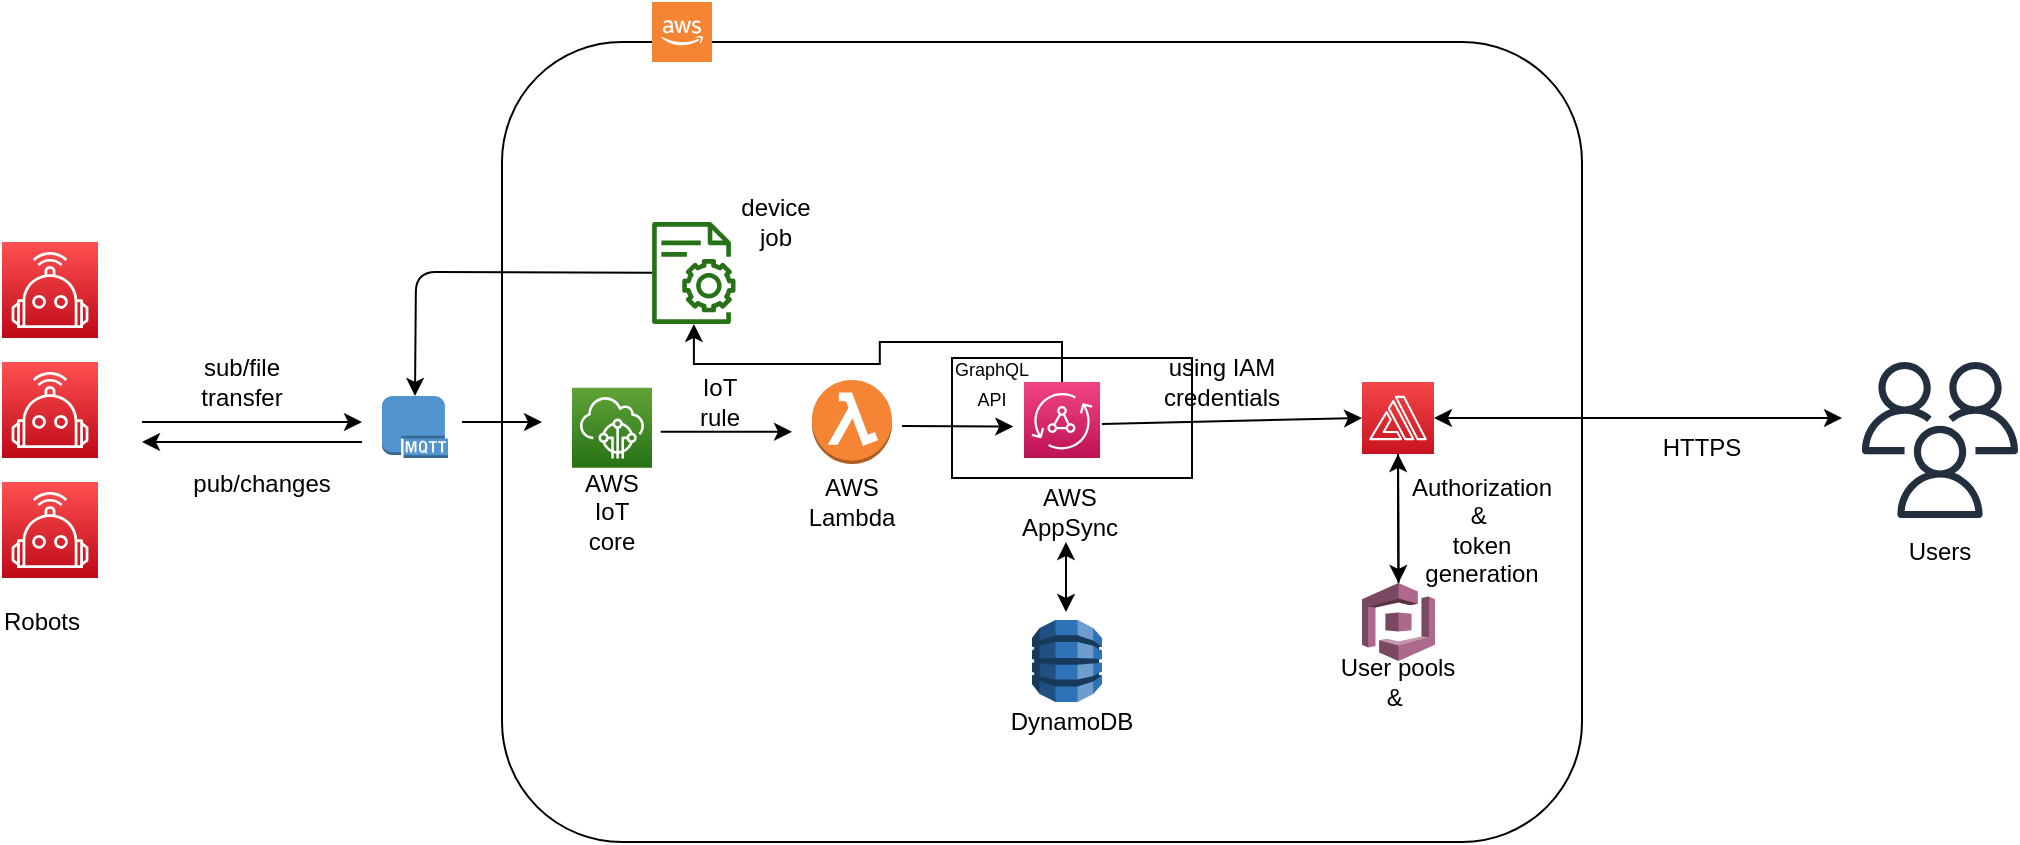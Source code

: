 <mxfile version="14.9.6" type="device"><diagram id="DvfDlWT3eugvfe8ufDmy" name="Page-1"><mxGraphModel dx="1262" dy="678" grid="1" gridSize="10" guides="1" tooltips="1" connect="1" arrows="1" fold="1" page="1" pageScale="1" pageWidth="850" pageHeight="1100" math="0" shadow="0"><root><mxCell id="0"/><mxCell id="1" parent="0"/><mxCell id="vvRZrIsYKTEpw2V3dLKD-1" value="" style="rounded=1;whiteSpace=wrap;html=1;" parent="1" vertex="1"><mxGeometry x="320" y="170" width="540" height="400" as="geometry"/></mxCell><mxCell id="vvRZrIsYKTEpw2V3dLKD-2" value="" style="outlineConnect=0;dashed=0;verticalLabelPosition=bottom;verticalAlign=top;align=center;html=1;shape=mxgraph.aws3.cloud_2;fillColor=#F58534;gradientColor=none;" parent="1" vertex="1"><mxGeometry x="395" y="150" width="30" height="30" as="geometry"/></mxCell><mxCell id="vvRZrIsYKTEpw2V3dLKD-3" value="" style="points=[[0,0,0],[0.25,0,0],[0.5,0,0],[0.75,0,0],[1,0,0],[0,1,0],[0.25,1,0],[0.5,1,0],[0.75,1,0],[1,1,0],[0,0.25,0],[0,0.5,0],[0,0.75,0],[1,0.25,0],[1,0.5,0],[1,0.75,0]];outlineConnect=0;fontColor=#232F3E;gradientColor=#FE5151;gradientDirection=north;fillColor=#BE0917;strokeColor=#ffffff;dashed=0;verticalLabelPosition=bottom;verticalAlign=top;align=center;html=1;fontSize=12;fontStyle=0;aspect=fixed;shape=mxgraph.aws4.resourceIcon;resIcon=mxgraph.aws4.robotics;" parent="1" vertex="1"><mxGeometry x="70" y="270" width="48" height="48" as="geometry"/></mxCell><mxCell id="vvRZrIsYKTEpw2V3dLKD-6" value="" style="points=[[0,0,0],[0.25,0,0],[0.5,0,0],[0.75,0,0],[1,0,0],[0,1,0],[0.25,1,0],[0.5,1,0],[0.75,1,0],[1,1,0],[0,0.25,0],[0,0.5,0],[0,0.75,0],[1,0.25,0],[1,0.5,0],[1,0.75,0]];outlineConnect=0;fontColor=#232F3E;gradientColor=#FE5151;gradientDirection=north;fillColor=#BE0917;strokeColor=#ffffff;dashed=0;verticalLabelPosition=bottom;verticalAlign=top;align=center;html=1;fontSize=12;fontStyle=0;aspect=fixed;shape=mxgraph.aws4.resourceIcon;resIcon=mxgraph.aws4.robotics;" parent="1" vertex="1"><mxGeometry x="70" y="330" width="48" height="48" as="geometry"/></mxCell><mxCell id="vvRZrIsYKTEpw2V3dLKD-7" value="" style="points=[[0,0,0],[0.25,0,0],[0.5,0,0],[0.75,0,0],[1,0,0],[0,1,0],[0.25,1,0],[0.5,1,0],[0.75,1,0],[1,1,0],[0,0.25,0],[0,0.5,0],[0,0.75,0],[1,0.25,0],[1,0.5,0],[1,0.75,0]];outlineConnect=0;fontColor=#232F3E;gradientColor=#FE5151;gradientDirection=north;fillColor=#BE0917;strokeColor=#ffffff;dashed=0;verticalLabelPosition=bottom;verticalAlign=top;align=center;html=1;fontSize=12;fontStyle=0;aspect=fixed;shape=mxgraph.aws4.resourceIcon;resIcon=mxgraph.aws4.robotics;" parent="1" vertex="1"><mxGeometry x="70" y="390" width="48" height="48" as="geometry"/></mxCell><mxCell id="vvRZrIsYKTEpw2V3dLKD-10" value="sub/file transfer" style="text;html=1;strokeColor=none;fillColor=none;align=center;verticalAlign=middle;whiteSpace=wrap;rounded=0;" parent="1" vertex="1"><mxGeometry x="170" y="330" width="40" height="20" as="geometry"/></mxCell><mxCell id="vvRZrIsYKTEpw2V3dLKD-11" value="Robots" style="text;html=1;strokeColor=none;fillColor=none;align=center;verticalAlign=middle;whiteSpace=wrap;rounded=0;" parent="1" vertex="1"><mxGeometry x="70" y="450" width="40" height="20" as="geometry"/></mxCell><mxCell id="vvRZrIsYKTEpw2V3dLKD-23" value="AWS IoT core" style="text;html=1;strokeColor=none;fillColor=none;align=center;verticalAlign=middle;whiteSpace=wrap;rounded=0;" parent="1" vertex="1"><mxGeometry x="355" y="394.88" width="40" height="20" as="geometry"/></mxCell><mxCell id="vvRZrIsYKTEpw2V3dLKD-24" value="" style="outlineConnect=0;dashed=0;verticalLabelPosition=bottom;verticalAlign=top;align=center;html=1;shape=mxgraph.aws3.lambda_function;fillColor=#F58534;gradientColor=none;" parent="1" vertex="1"><mxGeometry x="475" y="339" width="40" height="42" as="geometry"/></mxCell><mxCell id="vvRZrIsYKTEpw2V3dLKD-25" value="AWS Lambda" style="text;html=1;strokeColor=none;fillColor=none;align=center;verticalAlign=middle;whiteSpace=wrap;rounded=0;" parent="1" vertex="1"><mxGeometry x="475" y="390" width="40" height="20" as="geometry"/></mxCell><mxCell id="vvRZrIsYKTEpw2V3dLKD-26" value="" style="endArrow=classic;html=1;" parent="1" edge="1"><mxGeometry width="50" height="50" relative="1" as="geometry"><mxPoint x="399.38" y="364.88" as="sourcePoint"/><mxPoint x="465.0" y="364.88" as="targetPoint"/></mxGeometry></mxCell><mxCell id="vvRZrIsYKTEpw2V3dLKD-27" value="IoT rule" style="text;html=1;strokeColor=none;fillColor=none;align=center;verticalAlign=middle;whiteSpace=wrap;rounded=0;" parent="1" vertex="1"><mxGeometry x="409.38" y="340" width="40" height="20" as="geometry"/></mxCell><mxCell id="vvRZrIsYKTEpw2V3dLKD-28" value="" style="points=[[0,0,0],[0.25,0,0],[0.5,0,0],[0.75,0,0],[1,0,0],[0,1,0],[0.25,1,0],[0.5,1,0],[0.75,1,0],[1,1,0],[0,0.25,0],[0,0.5,0],[0,0.75,0],[1,0.25,0],[1,0.5,0],[1,0.75,0]];outlineConnect=0;fontColor=#232F3E;gradientColor=#60A337;gradientDirection=north;fillColor=#277116;strokeColor=#ffffff;dashed=0;verticalLabelPosition=bottom;verticalAlign=top;align=center;html=1;fontSize=12;fontStyle=0;aspect=fixed;shape=mxgraph.aws4.resourceIcon;resIcon=mxgraph.aws4.iot_core;" parent="1" vertex="1"><mxGeometry x="355" y="342.88" width="40" height="40" as="geometry"/></mxCell><mxCell id="vvRZrIsYKTEpw2V3dLKD-29" value="" style="outlineConnect=0;fontColor=#232F3E;gradientColor=none;fillColor=#232F3E;strokeColor=none;dashed=0;verticalLabelPosition=bottom;verticalAlign=top;align=center;html=1;fontSize=12;fontStyle=0;aspect=fixed;pointerEvents=1;shape=mxgraph.aws4.users;" parent="1" vertex="1"><mxGeometry x="1000" y="330" width="78" height="78" as="geometry"/></mxCell><mxCell id="vvRZrIsYKTEpw2V3dLKD-30" value="" style="endArrow=classic;startArrow=classic;html=1;entryX=1;entryY=0.5;entryDx=0;entryDy=0;entryPerimeter=0;" parent="1" target="Rce5fyvBqQvNIyXDBSTb-2" edge="1"><mxGeometry width="50" height="50" relative="1" as="geometry"><mxPoint x="990" y="358" as="sourcePoint"/><mxPoint x="920" y="322.88" as="targetPoint"/></mxGeometry></mxCell><mxCell id="vvRZrIsYKTEpw2V3dLKD-31" value="HTTPS" style="text;html=1;strokeColor=none;fillColor=none;align=center;verticalAlign=middle;whiteSpace=wrap;rounded=0;" parent="1" vertex="1"><mxGeometry x="900" y="362.88" width="40" height="20" as="geometry"/></mxCell><mxCell id="vvRZrIsYKTEpw2V3dLKD-32" value="Users" style="text;html=1;strokeColor=none;fillColor=none;align=center;verticalAlign=middle;whiteSpace=wrap;rounded=0;" parent="1" vertex="1"><mxGeometry x="1019" y="414.88" width="40" height="20" as="geometry"/></mxCell><mxCell id="vvRZrIsYKTEpw2V3dLKD-37" value="" style="outlineConnect=0;dashed=0;verticalLabelPosition=bottom;verticalAlign=top;align=center;html=1;shape=mxgraph.aws3.dynamo_db;fillColor=#2E73B8;gradientColor=none;" parent="1" vertex="1"><mxGeometry x="585" y="459" width="35" height="41" as="geometry"/></mxCell><mxCell id="vvRZrIsYKTEpw2V3dLKD-38" value="DynamoDB" style="text;html=1;strokeColor=none;fillColor=none;align=center;verticalAlign=middle;whiteSpace=wrap;rounded=0;" parent="1" vertex="1"><mxGeometry x="585" y="500" width="40" height="20" as="geometry"/></mxCell><mxCell id="vvRZrIsYKTEpw2V3dLKD-39" value="" style="endArrow=classic;startArrow=classic;html=1;" parent="1" edge="1"><mxGeometry width="50" height="50" relative="1" as="geometry"><mxPoint x="602" y="455" as="sourcePoint"/><mxPoint x="602" y="420" as="targetPoint"/></mxGeometry></mxCell><mxCell id="Rce5fyvBqQvNIyXDBSTb-6" value="" style="edgeStyle=orthogonalEdgeStyle;rounded=0;orthogonalLoop=1;jettySize=auto;html=1;" parent="1" source="Rce5fyvBqQvNIyXDBSTb-2" target="Rce5fyvBqQvNIyXDBSTb-3" edge="1"><mxGeometry relative="1" as="geometry"/></mxCell><mxCell id="Rce5fyvBqQvNIyXDBSTb-2" value="" style="points=[[0,0,0],[0.25,0,0],[0.5,0,0],[0.75,0,0],[1,0,0],[0,1,0],[0.25,1,0],[0.5,1,0],[0.75,1,0],[1,1,0],[0,0.25,0],[0,0.5,0],[0,0.75,0],[1,0.25,0],[1,0.5,0],[1,0.75,0]];outlineConnect=0;fontColor=#232F3E;gradientColor=#F54749;gradientDirection=north;fillColor=#C7131F;strokeColor=#ffffff;dashed=0;verticalLabelPosition=bottom;verticalAlign=top;align=center;html=1;fontSize=12;fontStyle=0;aspect=fixed;shape=mxgraph.aws4.resourceIcon;resIcon=mxgraph.aws4.amplify;" parent="1" vertex="1"><mxGeometry x="750" y="340" width="36" height="36" as="geometry"/></mxCell><mxCell id="Rce5fyvBqQvNIyXDBSTb-8" value="" style="edgeStyle=orthogonalEdgeStyle;rounded=0;orthogonalLoop=1;jettySize=auto;html=1;" parent="1" source="Rce5fyvBqQvNIyXDBSTb-3" target="Rce5fyvBqQvNIyXDBSTb-2" edge="1"><mxGeometry relative="1" as="geometry"/></mxCell><mxCell id="Rce5fyvBqQvNIyXDBSTb-3" value="" style="outlineConnect=0;dashed=0;verticalLabelPosition=bottom;verticalAlign=top;align=center;html=1;shape=mxgraph.aws3.cognito;fillColor=#AD688B;gradientColor=none;" parent="1" vertex="1"><mxGeometry x="750" y="440.5" width="36.5" height="39" as="geometry"/></mxCell><mxCell id="Rce5fyvBqQvNIyXDBSTb-10" value="Authorization &amp;amp;&amp;nbsp;&lt;br&gt;token generation" style="text;html=1;strokeColor=none;fillColor=none;align=center;verticalAlign=middle;whiteSpace=wrap;rounded=0;" parent="1" vertex="1"><mxGeometry x="780" y="404" width="60" height="20" as="geometry"/></mxCell><mxCell id="Rce5fyvBqQvNIyXDBSTb-17" value="User pools &amp;amp;&amp;nbsp;" style="text;html=1;strokeColor=none;fillColor=none;align=center;verticalAlign=middle;whiteSpace=wrap;rounded=0;" parent="1" vertex="1"><mxGeometry x="738.25" y="480" width="60" height="20" as="geometry"/></mxCell><mxCell id="zKyC2Nh7tOhgsUrrx2Fy-1" value="" style="outlineConnect=0;dashed=0;verticalLabelPosition=bottom;verticalAlign=top;align=center;html=1;shape=mxgraph.aws3.mqtt_protocol;fillColor=#5294CF;gradientColor=none;" vertex="1" parent="1"><mxGeometry x="260" y="347" width="33" height="31" as="geometry"/></mxCell><mxCell id="zKyC2Nh7tOhgsUrrx2Fy-2" value="" style="endArrow=classic;html=1;" edge="1" parent="1"><mxGeometry width="50" height="50" relative="1" as="geometry"><mxPoint x="140" y="360" as="sourcePoint"/><mxPoint x="250" y="360" as="targetPoint"/></mxGeometry></mxCell><mxCell id="zKyC2Nh7tOhgsUrrx2Fy-3" value="" style="endArrow=classic;html=1;" edge="1" parent="1"><mxGeometry width="50" height="50" relative="1" as="geometry"><mxPoint x="250" y="370" as="sourcePoint"/><mxPoint x="140" y="370" as="targetPoint"/></mxGeometry></mxCell><mxCell id="zKyC2Nh7tOhgsUrrx2Fy-4" value="pub/changes" style="text;html=1;strokeColor=none;fillColor=none;align=center;verticalAlign=middle;whiteSpace=wrap;rounded=0;" vertex="1" parent="1"><mxGeometry x="180" y="381" width="40" height="20" as="geometry"/></mxCell><mxCell id="zKyC2Nh7tOhgsUrrx2Fy-5" value="" style="endArrow=classic;html=1;" edge="1" parent="1"><mxGeometry width="50" height="50" relative="1" as="geometry"><mxPoint x="300" y="360" as="sourcePoint"/><mxPoint x="340" y="360" as="targetPoint"/></mxGeometry></mxCell><mxCell id="zKyC2Nh7tOhgsUrrx2Fy-7" value="" style="outlineConnect=0;fontColor=#232F3E;gradientColor=none;fillColor=#277116;strokeColor=none;dashed=0;verticalLabelPosition=bottom;verticalAlign=top;align=center;html=1;fontSize=12;fontStyle=0;aspect=fixed;pointerEvents=1;shape=mxgraph.aws4.iot_device_jobs_resource;" vertex="1" parent="1"><mxGeometry x="395" y="260" width="41.82" height="50.97" as="geometry"/></mxCell><mxCell id="zKyC2Nh7tOhgsUrrx2Fy-9" value="&lt;div&gt;device job&lt;/div&gt;" style="text;html=1;strokeColor=none;fillColor=none;align=center;verticalAlign=middle;whiteSpace=wrap;rounded=0;" vertex="1" parent="1"><mxGeometry x="436.82" y="250" width="40" height="20" as="geometry"/></mxCell><mxCell id="zKyC2Nh7tOhgsUrrx2Fy-11" value="" style="endArrow=classic;html=1;entryX=0.5;entryY=0;entryDx=0;entryDy=0;entryPerimeter=0;" edge="1" parent="1" source="zKyC2Nh7tOhgsUrrx2Fy-7" target="zKyC2Nh7tOhgsUrrx2Fy-1"><mxGeometry width="50" height="50" relative="1" as="geometry"><mxPoint x="320" y="285" as="sourcePoint"/><mxPoint x="370" y="235" as="targetPoint"/><Array as="points"><mxPoint x="277" y="285"/></Array></mxGeometry></mxCell><mxCell id="zKyC2Nh7tOhgsUrrx2Fy-12" value="" style="rounded=0;whiteSpace=wrap;html=1;" vertex="1" parent="1"><mxGeometry x="545" y="328" width="120" height="60" as="geometry"/></mxCell><mxCell id="vvRZrIsYKTEpw2V3dLKD-35" value="" style="points=[[0,0,0],[0.25,0,0],[0.5,0,0],[0.75,0,0],[1,0,0],[0,1,0],[0.25,1,0],[0.5,1,0],[0.75,1,0],[1,1,0],[0,0.25,0],[0,0.5,0],[0,0.75,0],[1,0.25,0],[1,0.5,0],[1,0.75,0]];outlineConnect=0;fontColor=#232F3E;gradientColor=#F34482;gradientDirection=north;fillColor=#BC1356;strokeColor=#ffffff;dashed=0;verticalLabelPosition=bottom;verticalAlign=top;align=center;html=1;fontSize=12;fontStyle=0;aspect=fixed;shape=mxgraph.aws4.resourceIcon;resIcon=mxgraph.aws4.appsync;" parent="1" vertex="1"><mxGeometry x="581" y="340" width="38" height="38" as="geometry"/></mxCell><mxCell id="Rce5fyvBqQvNIyXDBSTb-4" value="" style="endArrow=classic;html=1;entryX=0;entryY=0.5;entryDx=0;entryDy=0;entryPerimeter=0;" parent="1" target="Rce5fyvBqQvNIyXDBSTb-2" edge="1"><mxGeometry width="50" height="50" relative="1" as="geometry"><mxPoint x="620" y="361" as="sourcePoint"/><mxPoint x="670" y="311" as="targetPoint"/></mxGeometry></mxCell><mxCell id="vvRZrIsYKTEpw2V3dLKD-36" value="" style="endArrow=classic;html=1;" parent="1" edge="1"><mxGeometry width="50" height="50" relative="1" as="geometry"><mxPoint x="520" y="362" as="sourcePoint"/><mxPoint x="575.62" y="362.29" as="targetPoint"/></mxGeometry></mxCell><mxCell id="zKyC2Nh7tOhgsUrrx2Fy-8" style="edgeStyle=orthogonalEdgeStyle;rounded=0;orthogonalLoop=1;jettySize=auto;html=1;exitX=0.5;exitY=0;exitDx=0;exitDy=0;exitPerimeter=0;" edge="1" parent="1" source="vvRZrIsYKTEpw2V3dLKD-35" target="zKyC2Nh7tOhgsUrrx2Fy-7"><mxGeometry relative="1" as="geometry"/></mxCell><mxCell id="vvRZrIsYKTEpw2V3dLKD-40" value="AWS AppSync" style="text;html=1;strokeColor=none;fillColor=none;align=center;verticalAlign=middle;whiteSpace=wrap;rounded=0;" parent="1" vertex="1"><mxGeometry x="589" y="395.88" width="30" height="19" as="geometry"/></mxCell><mxCell id="zKyC2Nh7tOhgsUrrx2Fy-14" value="&lt;font style=&quot;font-size: 9px&quot;&gt;GraphQL API&lt;/font&gt;" style="text;html=1;strokeColor=none;fillColor=none;align=center;verticalAlign=middle;whiteSpace=wrap;rounded=0;" vertex="1" parent="1"><mxGeometry x="545.0" y="330" width="40" height="20" as="geometry"/></mxCell><mxCell id="Rce5fyvBqQvNIyXDBSTb-16" value="using IAM credentials" style="text;html=1;strokeColor=none;fillColor=none;align=center;verticalAlign=middle;whiteSpace=wrap;rounded=0;" parent="1" vertex="1"><mxGeometry x="650" y="330" width="60" height="20" as="geometry"/></mxCell></root></mxGraphModel></diagram></mxfile>
